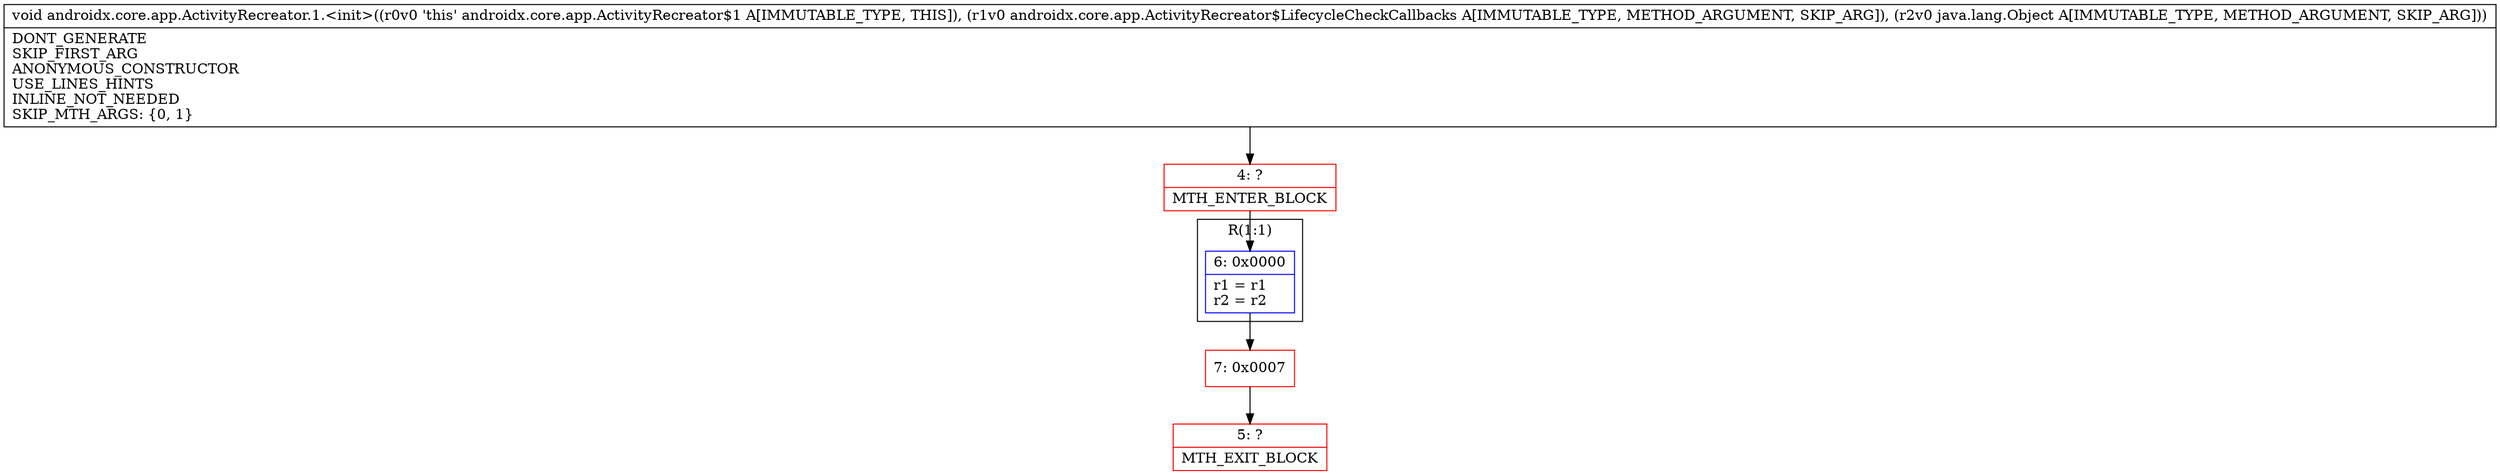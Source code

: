 digraph "CFG forandroidx.core.app.ActivityRecreator.1.\<init\>(Landroidx\/core\/app\/ActivityRecreator$LifecycleCheckCallbacks;Ljava\/lang\/Object;)V" {
subgraph cluster_Region_18405082 {
label = "R(1:1)";
node [shape=record,color=blue];
Node_6 [shape=record,label="{6\:\ 0x0000|r1 = r1\lr2 = r2\l}"];
}
Node_4 [shape=record,color=red,label="{4\:\ ?|MTH_ENTER_BLOCK\l}"];
Node_7 [shape=record,color=red,label="{7\:\ 0x0007}"];
Node_5 [shape=record,color=red,label="{5\:\ ?|MTH_EXIT_BLOCK\l}"];
MethodNode[shape=record,label="{void androidx.core.app.ActivityRecreator.1.\<init\>((r0v0 'this' androidx.core.app.ActivityRecreator$1 A[IMMUTABLE_TYPE, THIS]), (r1v0 androidx.core.app.ActivityRecreator$LifecycleCheckCallbacks A[IMMUTABLE_TYPE, METHOD_ARGUMENT, SKIP_ARG]), (r2v0 java.lang.Object A[IMMUTABLE_TYPE, METHOD_ARGUMENT, SKIP_ARG]))  | DONT_GENERATE\lSKIP_FIRST_ARG\lANONYMOUS_CONSTRUCTOR\lUSE_LINES_HINTS\lINLINE_NOT_NEEDED\lSKIP_MTH_ARGS: \{0, 1\}\l}"];
MethodNode -> Node_4;Node_6 -> Node_7;
Node_4 -> Node_6;
Node_7 -> Node_5;
}

